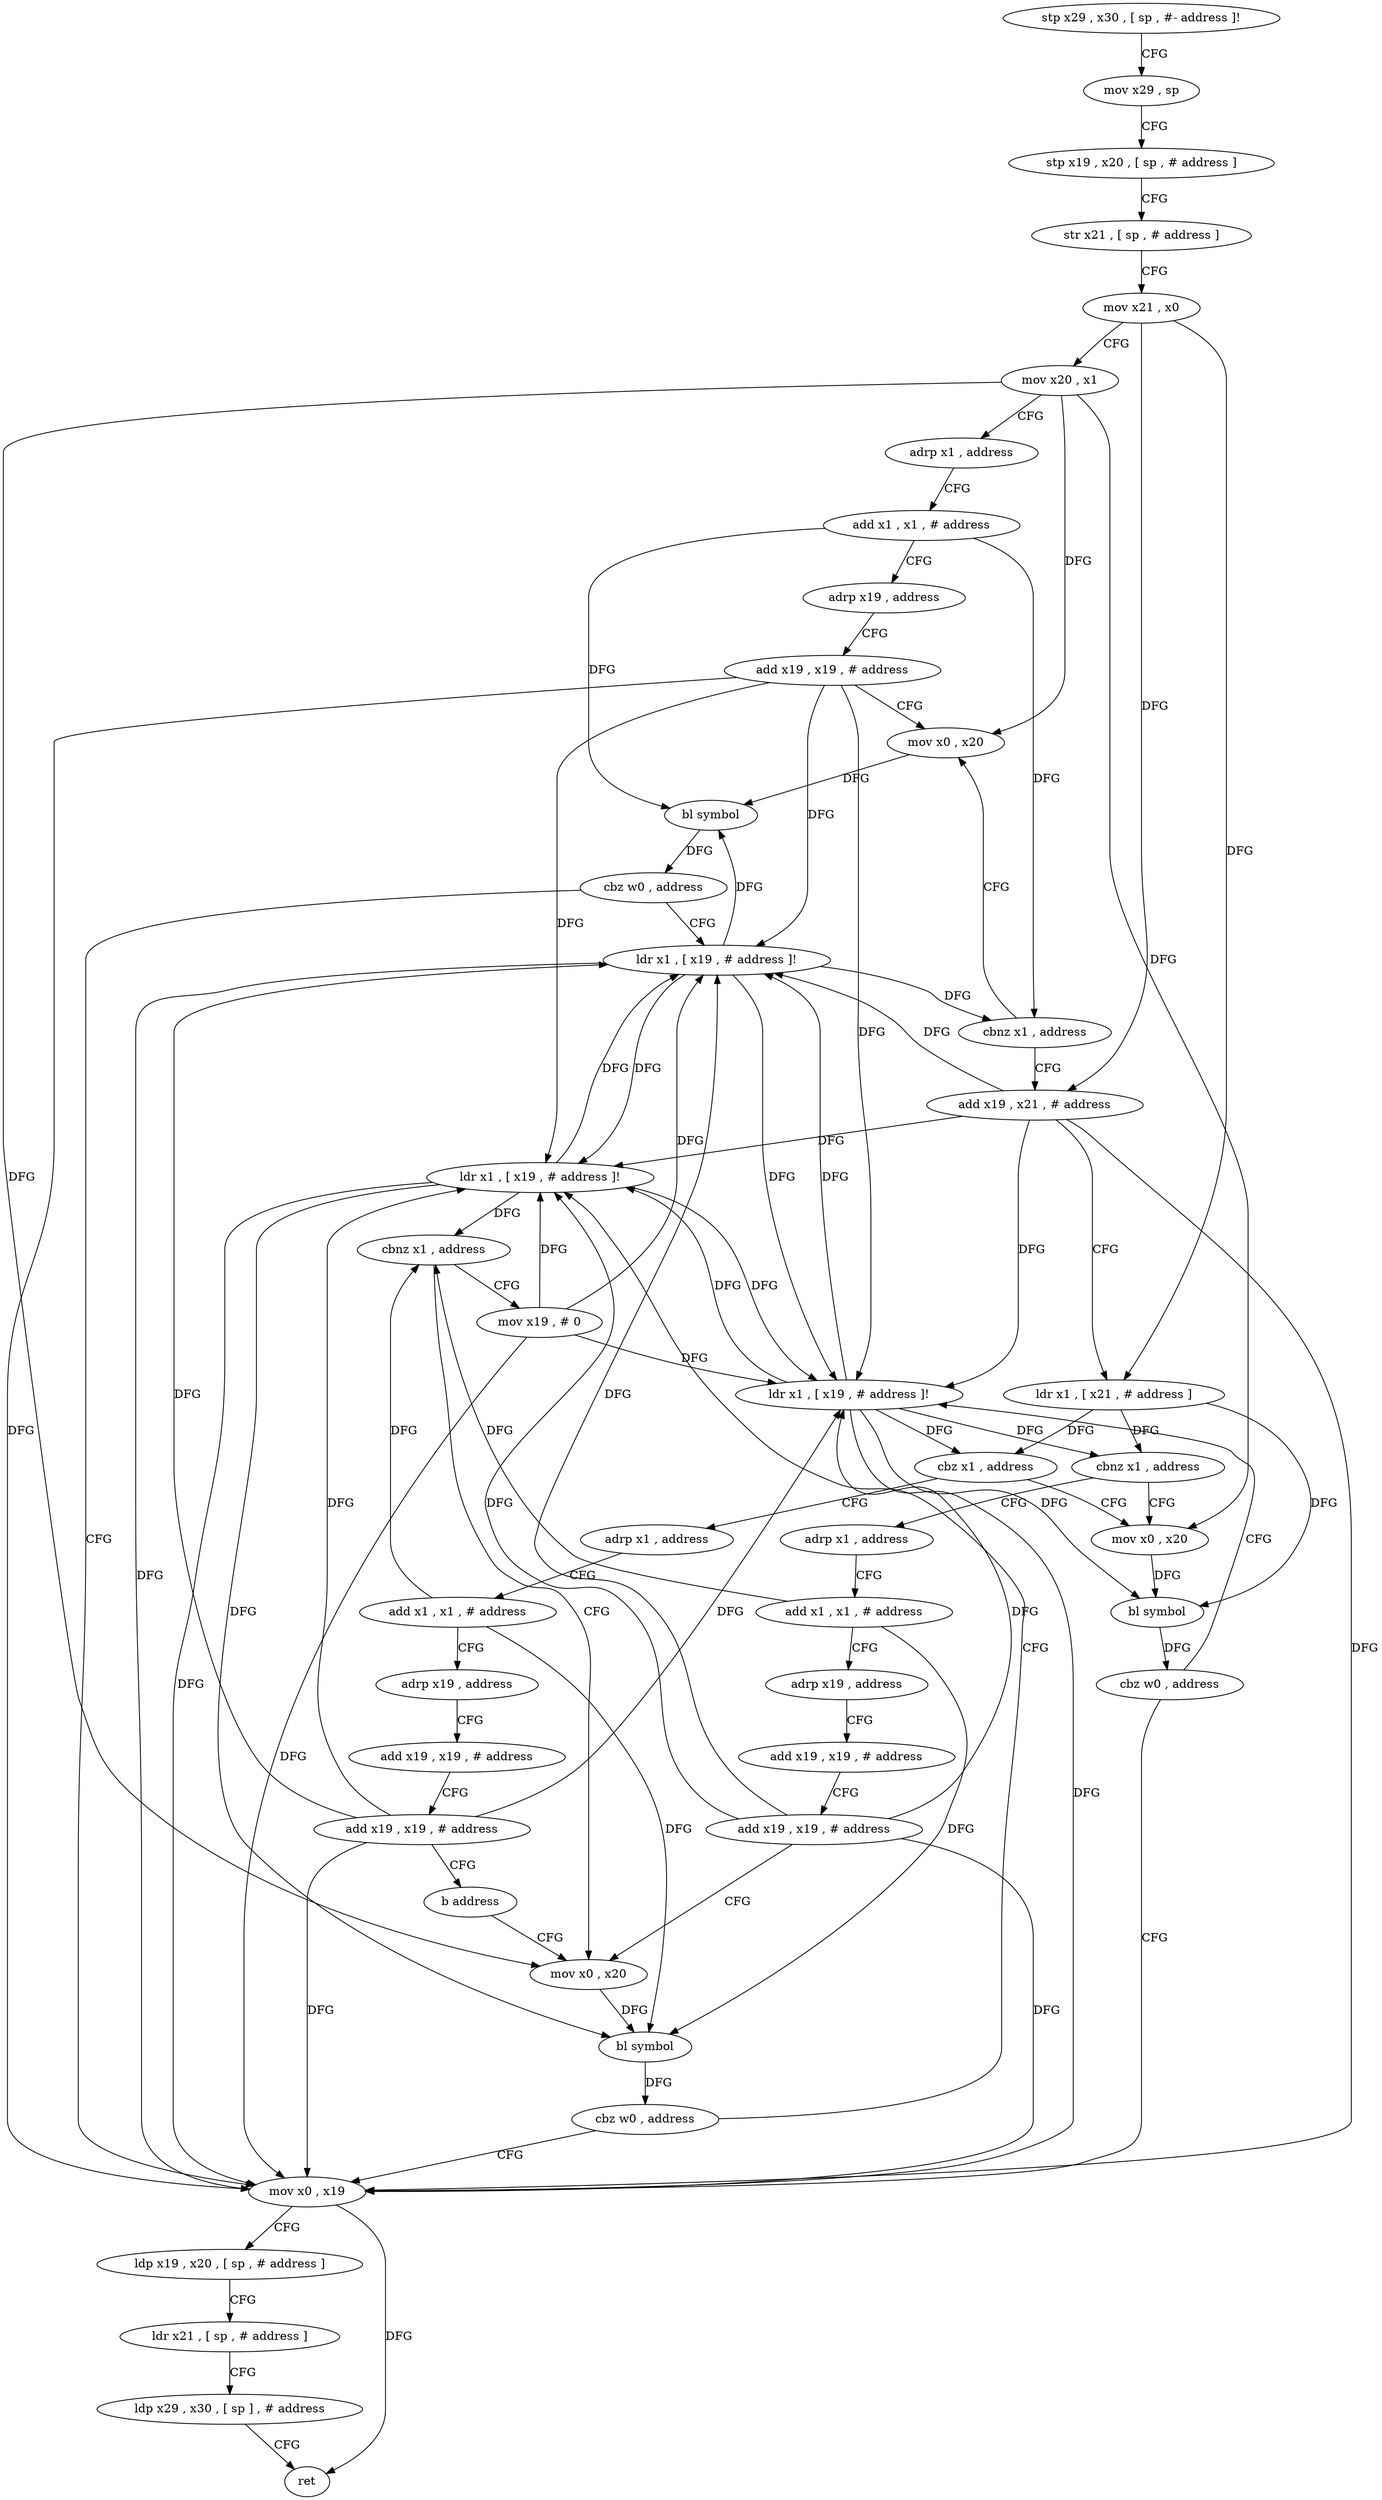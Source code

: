 digraph "func" {
"4301040" [label = "stp x29 , x30 , [ sp , #- address ]!" ]
"4301044" [label = "mov x29 , sp" ]
"4301048" [label = "stp x19 , x20 , [ sp , # address ]" ]
"4301052" [label = "str x21 , [ sp , # address ]" ]
"4301056" [label = "mov x21 , x0" ]
"4301060" [label = "mov x20 , x1" ]
"4301064" [label = "adrp x1 , address" ]
"4301068" [label = "add x1 , x1 , # address" ]
"4301072" [label = "adrp x19 , address" ]
"4301076" [label = "add x19 , x19 , # address" ]
"4301080" [label = "mov x0 , x20" ]
"4301176" [label = "mov x0 , x19" ]
"4301180" [label = "ldp x19 , x20 , [ sp , # address ]" ]
"4301184" [label = "ldr x21 , [ sp , # address ]" ]
"4301188" [label = "ldp x29 , x30 , [ sp ] , # address" ]
"4301192" [label = "ret" ]
"4301092" [label = "ldr x1 , [ x19 , # address ]!" ]
"4301096" [label = "cbnz x1 , address" ]
"4301100" [label = "add x19 , x21 , # address" ]
"4301084" [label = "bl symbol" ]
"4301088" [label = "cbz w0 , address" ]
"4301104" [label = "ldr x1 , [ x21 , # address ]" ]
"4301108" [label = "cbz x1 , address" ]
"4301196" [label = "adrp x1 , address" ]
"4301112" [label = "mov x0 , x20" ]
"4301200" [label = "add x1 , x1 , # address" ]
"4301204" [label = "adrp x19 , address" ]
"4301208" [label = "add x19 , x19 , # address" ]
"4301212" [label = "add x19 , x19 , # address" ]
"4301216" [label = "b address" ]
"4301152" [label = "mov x0 , x20" ]
"4301116" [label = "bl symbol" ]
"4301120" [label = "cbz w0 , address" ]
"4301124" [label = "ldr x1 , [ x19 , # address ]!" ]
"4301156" [label = "bl symbol" ]
"4301160" [label = "cbz w0 , address" ]
"4301164" [label = "ldr x1 , [ x19 , # address ]!" ]
"4301128" [label = "cbnz x1 , address" ]
"4301132" [label = "adrp x1 , address" ]
"4301168" [label = "cbnz x1 , address" ]
"4301172" [label = "mov x19 , # 0" ]
"4301136" [label = "add x1 , x1 , # address" ]
"4301140" [label = "adrp x19 , address" ]
"4301144" [label = "add x19 , x19 , # address" ]
"4301148" [label = "add x19 , x19 , # address" ]
"4301040" -> "4301044" [ label = "CFG" ]
"4301044" -> "4301048" [ label = "CFG" ]
"4301048" -> "4301052" [ label = "CFG" ]
"4301052" -> "4301056" [ label = "CFG" ]
"4301056" -> "4301060" [ label = "CFG" ]
"4301056" -> "4301100" [ label = "DFG" ]
"4301056" -> "4301104" [ label = "DFG" ]
"4301060" -> "4301064" [ label = "CFG" ]
"4301060" -> "4301080" [ label = "DFG" ]
"4301060" -> "4301112" [ label = "DFG" ]
"4301060" -> "4301152" [ label = "DFG" ]
"4301064" -> "4301068" [ label = "CFG" ]
"4301068" -> "4301072" [ label = "CFG" ]
"4301068" -> "4301084" [ label = "DFG" ]
"4301068" -> "4301096" [ label = "DFG" ]
"4301072" -> "4301076" [ label = "CFG" ]
"4301076" -> "4301080" [ label = "CFG" ]
"4301076" -> "4301176" [ label = "DFG" ]
"4301076" -> "4301092" [ label = "DFG" ]
"4301076" -> "4301124" [ label = "DFG" ]
"4301076" -> "4301164" [ label = "DFG" ]
"4301080" -> "4301084" [ label = "DFG" ]
"4301176" -> "4301180" [ label = "CFG" ]
"4301176" -> "4301192" [ label = "DFG" ]
"4301180" -> "4301184" [ label = "CFG" ]
"4301184" -> "4301188" [ label = "CFG" ]
"4301188" -> "4301192" [ label = "CFG" ]
"4301092" -> "4301096" [ label = "DFG" ]
"4301092" -> "4301084" [ label = "DFG" ]
"4301092" -> "4301176" [ label = "DFG" ]
"4301092" -> "4301124" [ label = "DFG" ]
"4301092" -> "4301164" [ label = "DFG" ]
"4301096" -> "4301080" [ label = "CFG" ]
"4301096" -> "4301100" [ label = "CFG" ]
"4301100" -> "4301104" [ label = "CFG" ]
"4301100" -> "4301176" [ label = "DFG" ]
"4301100" -> "4301092" [ label = "DFG" ]
"4301100" -> "4301124" [ label = "DFG" ]
"4301100" -> "4301164" [ label = "DFG" ]
"4301084" -> "4301088" [ label = "DFG" ]
"4301088" -> "4301176" [ label = "CFG" ]
"4301088" -> "4301092" [ label = "CFG" ]
"4301104" -> "4301108" [ label = "DFG" ]
"4301104" -> "4301116" [ label = "DFG" ]
"4301104" -> "4301128" [ label = "DFG" ]
"4301108" -> "4301196" [ label = "CFG" ]
"4301108" -> "4301112" [ label = "CFG" ]
"4301196" -> "4301200" [ label = "CFG" ]
"4301112" -> "4301116" [ label = "DFG" ]
"4301200" -> "4301204" [ label = "CFG" ]
"4301200" -> "4301156" [ label = "DFG" ]
"4301200" -> "4301168" [ label = "DFG" ]
"4301204" -> "4301208" [ label = "CFG" ]
"4301208" -> "4301212" [ label = "CFG" ]
"4301212" -> "4301216" [ label = "CFG" ]
"4301212" -> "4301176" [ label = "DFG" ]
"4301212" -> "4301092" [ label = "DFG" ]
"4301212" -> "4301124" [ label = "DFG" ]
"4301212" -> "4301164" [ label = "DFG" ]
"4301216" -> "4301152" [ label = "CFG" ]
"4301152" -> "4301156" [ label = "DFG" ]
"4301116" -> "4301120" [ label = "DFG" ]
"4301120" -> "4301176" [ label = "CFG" ]
"4301120" -> "4301124" [ label = "CFG" ]
"4301124" -> "4301128" [ label = "DFG" ]
"4301124" -> "4301176" [ label = "DFG" ]
"4301124" -> "4301092" [ label = "DFG" ]
"4301124" -> "4301108" [ label = "DFG" ]
"4301124" -> "4301116" [ label = "DFG" ]
"4301124" -> "4301164" [ label = "DFG" ]
"4301156" -> "4301160" [ label = "DFG" ]
"4301160" -> "4301176" [ label = "CFG" ]
"4301160" -> "4301164" [ label = "CFG" ]
"4301164" -> "4301168" [ label = "DFG" ]
"4301164" -> "4301176" [ label = "DFG" ]
"4301164" -> "4301092" [ label = "DFG" ]
"4301164" -> "4301156" [ label = "DFG" ]
"4301164" -> "4301124" [ label = "DFG" ]
"4301128" -> "4301112" [ label = "CFG" ]
"4301128" -> "4301132" [ label = "CFG" ]
"4301132" -> "4301136" [ label = "CFG" ]
"4301168" -> "4301152" [ label = "CFG" ]
"4301168" -> "4301172" [ label = "CFG" ]
"4301172" -> "4301176" [ label = "DFG" ]
"4301172" -> "4301092" [ label = "DFG" ]
"4301172" -> "4301124" [ label = "DFG" ]
"4301172" -> "4301164" [ label = "DFG" ]
"4301136" -> "4301140" [ label = "CFG" ]
"4301136" -> "4301156" [ label = "DFG" ]
"4301136" -> "4301168" [ label = "DFG" ]
"4301140" -> "4301144" [ label = "CFG" ]
"4301144" -> "4301148" [ label = "CFG" ]
"4301148" -> "4301152" [ label = "CFG" ]
"4301148" -> "4301176" [ label = "DFG" ]
"4301148" -> "4301092" [ label = "DFG" ]
"4301148" -> "4301124" [ label = "DFG" ]
"4301148" -> "4301164" [ label = "DFG" ]
}
